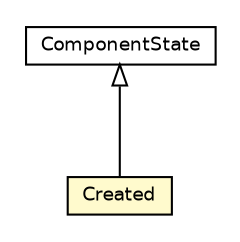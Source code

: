 #!/usr/local/bin/dot
#
# Class diagram 
# Generated by UMLGraph version 5.4 (http://www.umlgraph.org/)
#

digraph G {
	edge [fontname="Helvetica",fontsize=10,labelfontname="Helvetica",labelfontsize=10];
	node [fontname="Helvetica",fontsize=10,shape=plaintext];
	nodesep=0.25;
	ranksep=0.5;
	// jsl.modeling.elements.component.Component.ComponentState
	c48247 [label=<<table title="jsl.modeling.elements.component.Component.ComponentState" border="0" cellborder="1" cellspacing="0" cellpadding="2" port="p" href="./Component.ComponentState.html">
		<tr><td><table border="0" cellspacing="0" cellpadding="1">
<tr><td align="center" balign="center"> ComponentState </td></tr>
		</table></td></tr>
		</table>>, URL="./Component.ComponentState.html", fontname="Helvetica", fontcolor="black", fontsize=9.0];
	// jsl.modeling.elements.component.Component.Created
	c48248 [label=<<table title="jsl.modeling.elements.component.Component.Created" border="0" cellborder="1" cellspacing="0" cellpadding="2" port="p" bgcolor="lemonChiffon" href="./Component.Created.html">
		<tr><td><table border="0" cellspacing="0" cellpadding="1">
<tr><td align="center" balign="center"> Created </td></tr>
		</table></td></tr>
		</table>>, URL="./Component.Created.html", fontname="Helvetica", fontcolor="black", fontsize=9.0];
	//jsl.modeling.elements.component.Component.Created extends jsl.modeling.elements.component.Component.ComponentState
	c48247:p -> c48248:p [dir=back,arrowtail=empty];
}

